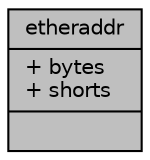 digraph "etheraddr"
{
 // LATEX_PDF_SIZE
  edge [fontname="Helvetica",fontsize="10",labelfontname="Helvetica",labelfontsize="10"];
  node [fontname="Helvetica",fontsize="10",shape=record];
  Node1 [label="{etheraddr\n|+ bytes\l+ shorts\l|}",height=0.2,width=0.4,color="black", fillcolor="grey75", style="filled", fontcolor="black",tooltip=" "];
}
